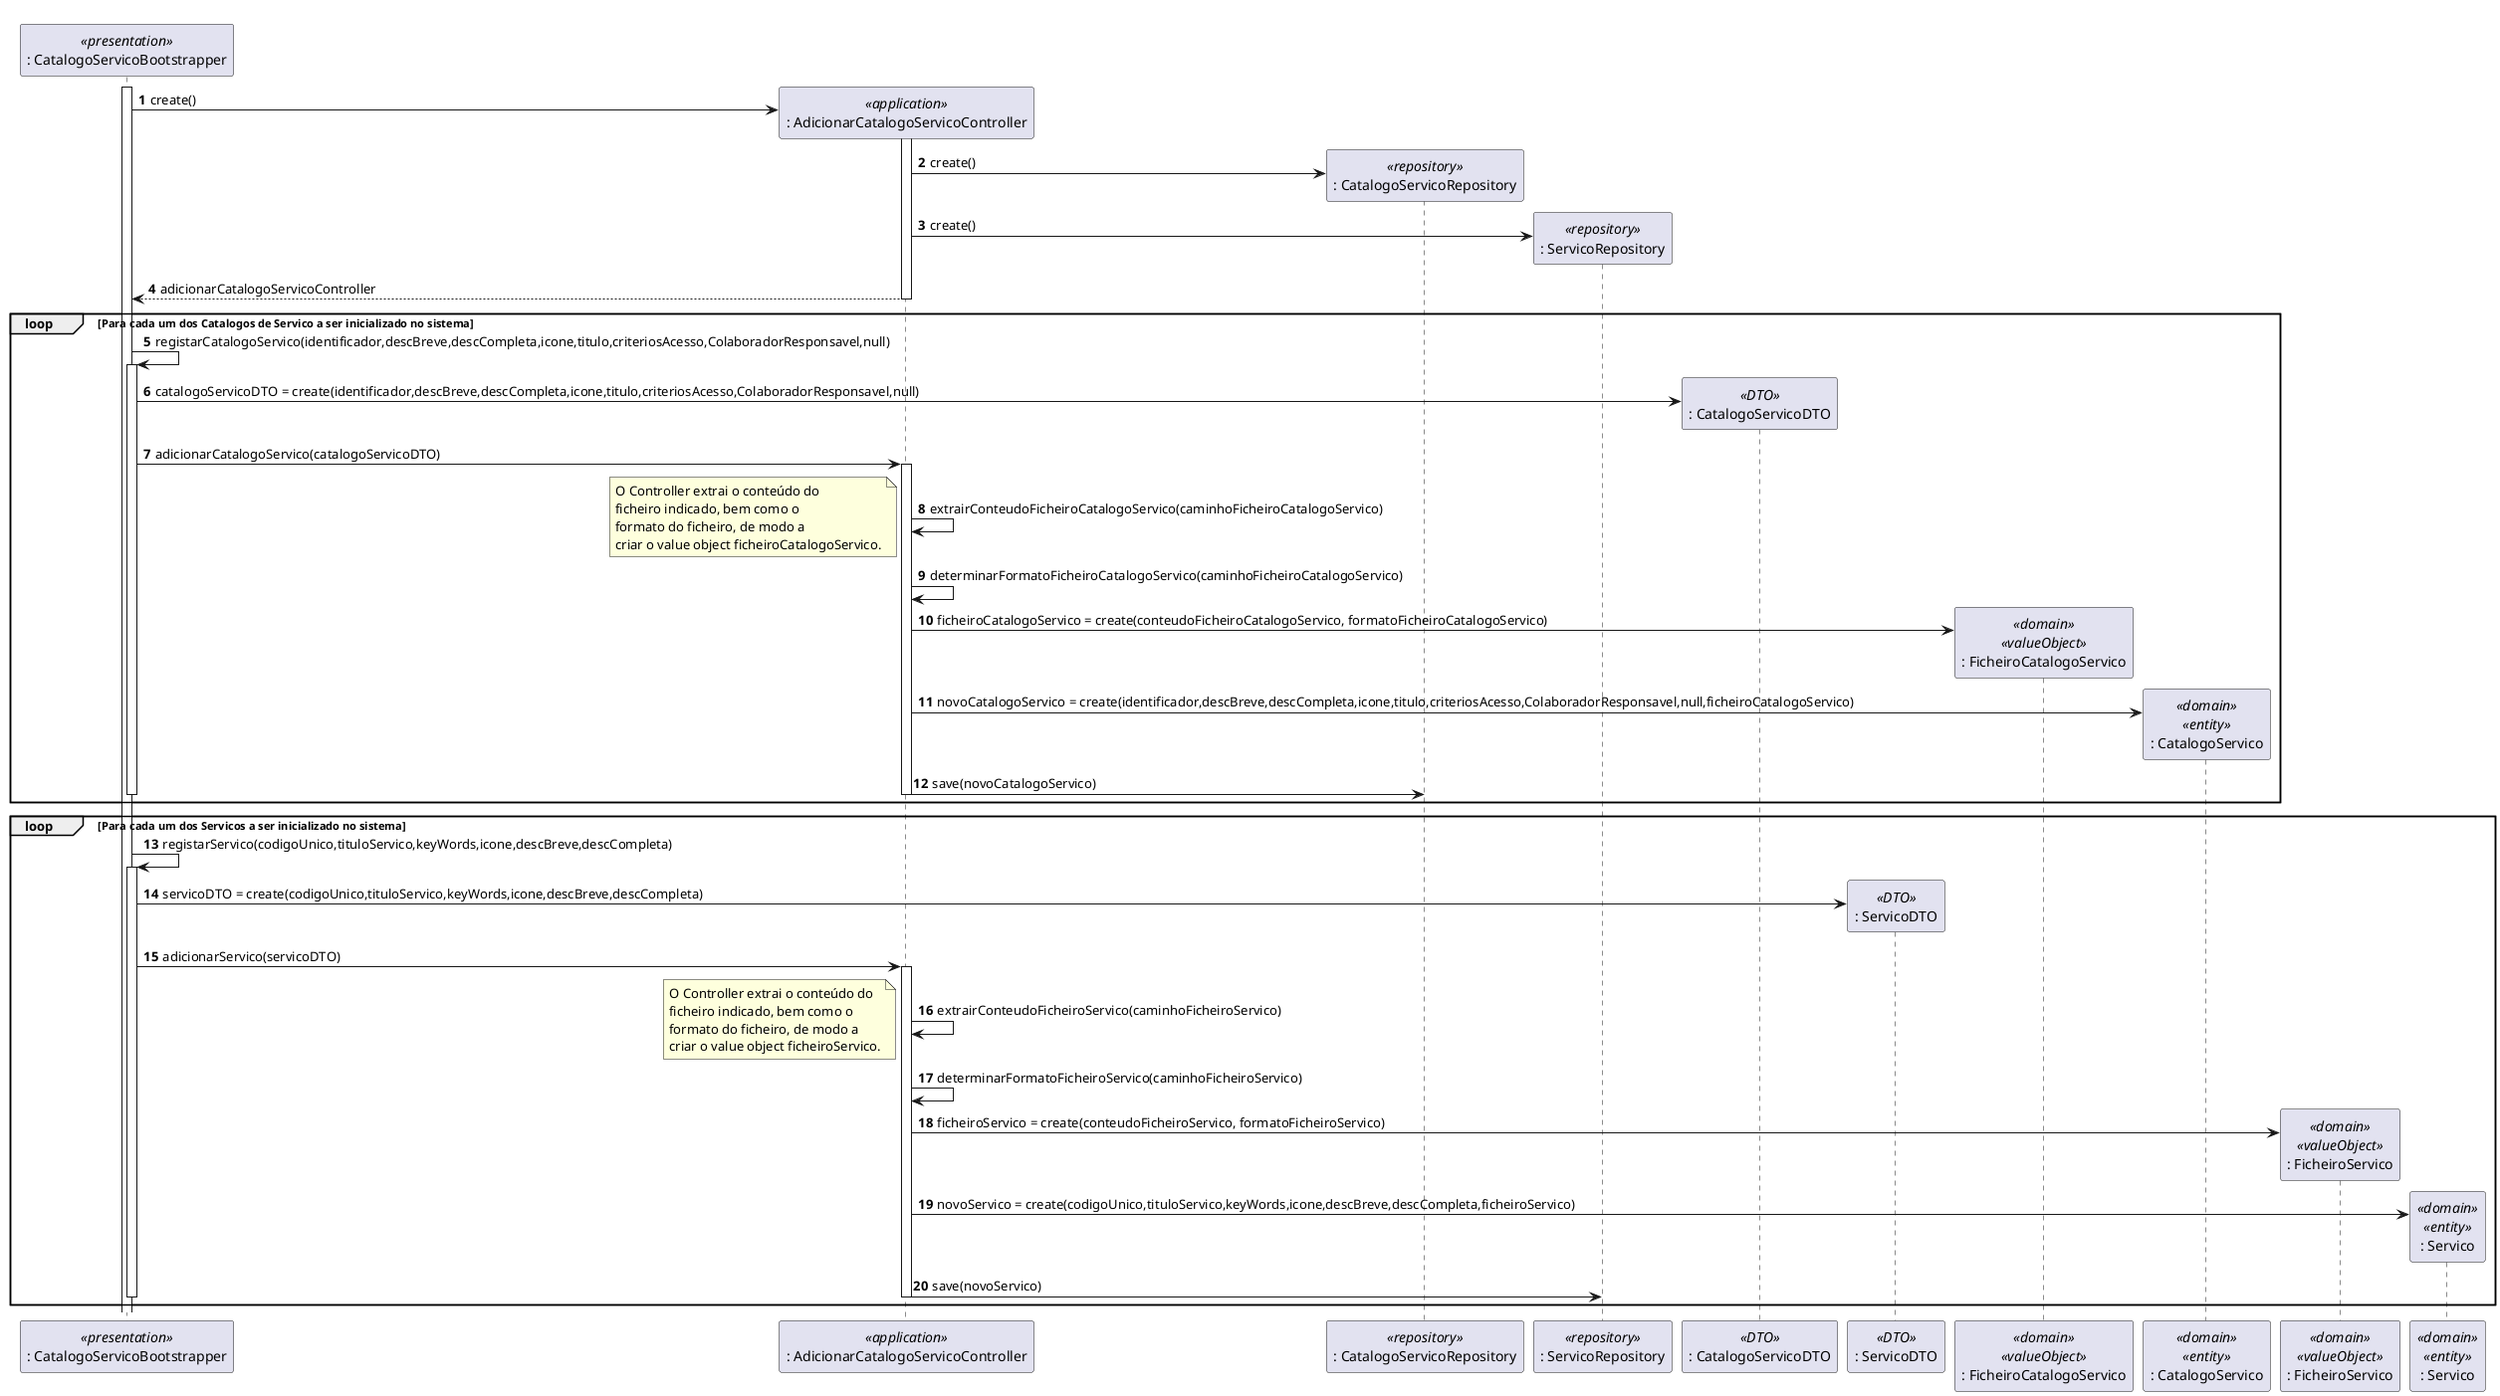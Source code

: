 @startuml
'https://plantuml.com/sequence-diagram

autonumber

participant ": CatalogoServicoBootstrapper" as CSB <<presentation>>
participant ": AdicionarCatalogoServicoController" as CTRL <<application>>
participant ": CatalogoServicoRepository" as CSREP <<repository>>
participant ": ServicoRepository" as SREP <<repository>>
participant ": CatalogoServicoDTO" as CSDTO <<DTO>>
participant ": ServicoDTO" as SDTO <<DTO>>
participant ": FicheiroCatalogoServico" as FCS <<domain>> <<valueObject>>
participant ": CatalogoServico" as CS <<domain>> <<entity>>
participant ": FicheiroServico" as FS <<domain>> <<valueObject>>
participant ": Servico" as S <<domain>> <<entity>>

    CSB++

create CTRL
    CSB -> CTRL++ : create()

create CSREP
    CTRL -> CSREP : create()

create SREP
    CTRL -> SREP : create()

    CTRL --> CSB : adicionarCatalogoServicoController
deactivate CTRL

loop Para cada um dos Catalogos de Servico a ser inicializado no sistema

    CSB -> CSB : registarCatalogoServico(identificador,descBreve,descCompleta,icone,titulo,criteriosAcesso,ColaboradorResponsavel,null)
    CSB++

create CSDTO
    CSB -> CSDTO : catalogoServicoDTO = create(identificador,descBreve,descCompleta,icone,titulo,criteriosAcesso,ColaboradorResponsavel,null)
    CSB -> CTRL++ : adicionarCatalogoServico(catalogoServicoDTO)

    CTRL -> CTRL : extrairConteudoFicheiroCatalogoServico(caminhoFicheiroCatalogoServico)
note left
        O Controller extrai o conteúdo do
        ficheiro indicado, bem como o
        formato do ficheiro, de modo a
        criar o value object ficheiroCatalogoServico.
end note
    CTRL -> CTRL : determinarFormatoFicheiroCatalogoServico(caminhoFicheiroCatalogoServico)
create FCS
    CTRL -> FCS : ficheiroCatalogoServico = create(conteudoFicheiroCatalogoServico, formatoFicheiroCatalogoServico)

create CS
    CTRL -> CS : novoCatalogoServico = create(identificador,descBreve,descCompleta,icone,titulo,criteriosAcesso,ColaboradorResponsavel,null,ficheiroCatalogoServico)
    CTRL -> CSREP : save(novoCatalogoServico)
    CTRL--

    CSB--
end loop

loop Para cada um dos Servicos a ser inicializado no sistema

    CSB -> CSB : registarServico(codigoUnico,tituloServico,keyWords,icone,descBreve,descCompleta)
    CSB++

create SDTO
    CSB -> SDTO : servicoDTO = create(codigoUnico,tituloServico,keyWords,icone,descBreve,descCompleta)
    CSB -> CTRL++ : adicionarServico(servicoDTO)

    CTRL -> CTRL : extrairConteudoFicheiroServico(caminhoFicheiroServico)
note left
        O Controller extrai o conteúdo do
        ficheiro indicado, bem como o
        formato do ficheiro, de modo a
        criar o value object ficheiroServico.
end note
    CTRL -> CTRL : determinarFormatoFicheiroServico(caminhoFicheiroServico)
create FS
    CTRL -> FS : ficheiroServico = create(conteudoFicheiroServico, formatoFicheiroServico)

create S
    CTRL -> S : novoServico = create(codigoUnico,tituloServico,keyWords,icone,descBreve,descCompleta,ficheiroServico)
    CTRL -> SREP : save(novoServico)
    CTRL--

    CSB--
end loop



@enduml
